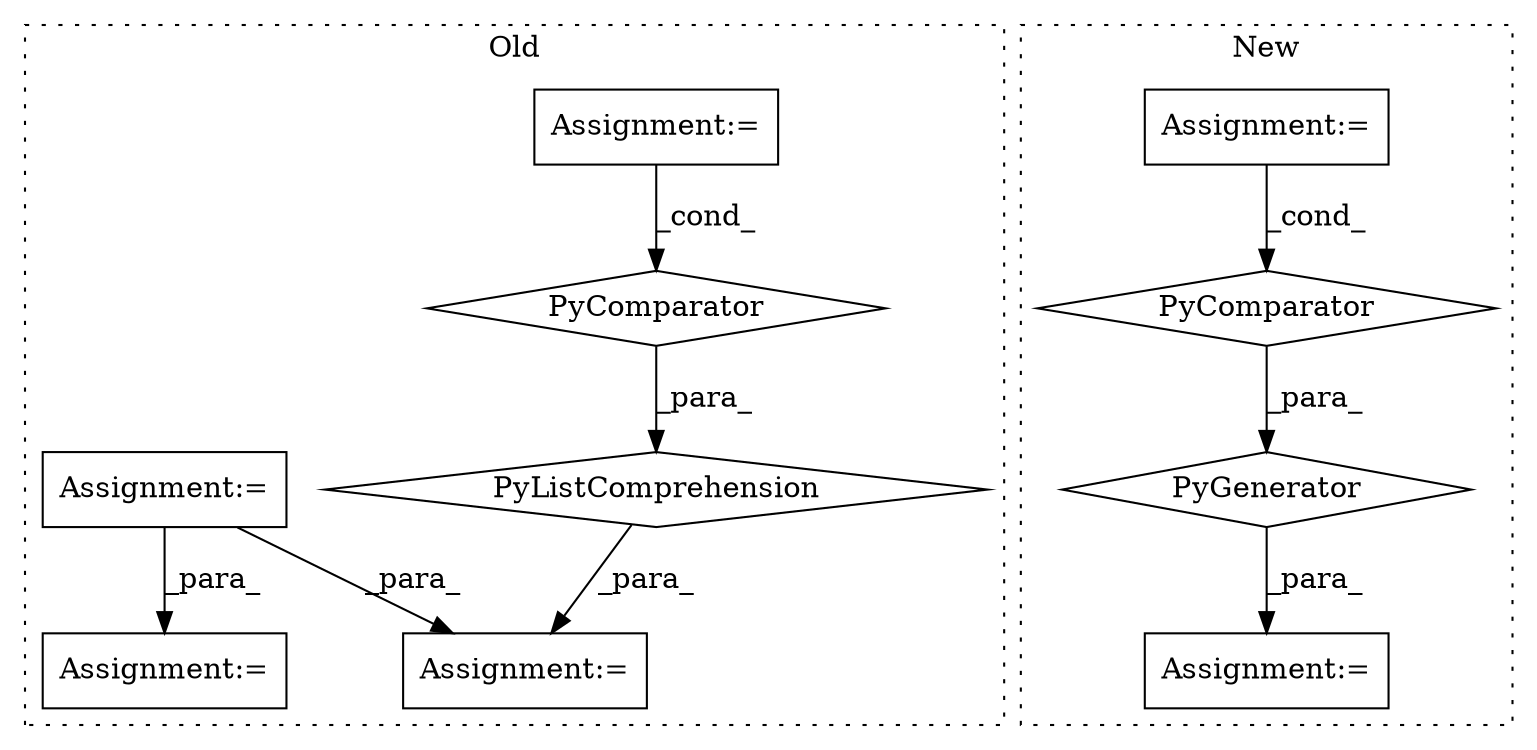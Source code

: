 digraph G {
subgraph cluster0 {
1 [label="PyListComprehension" a="109" s="2540" l="235" shape="diamond"];
3 [label="PyComparator" a="113" s="2713" l="54" shape="diamond"];
6 [label="Assignment:=" a="7" s="2713" l="54" shape="box"];
8 [label="Assignment:=" a="7" s="2780" l="1" shape="box"];
9 [label="Assignment:=" a="7" s="2374" l="1" shape="box"];
10 [label="Assignment:=" a="7" s="2475" l="1" shape="box"];
label = "Old";
style="dotted";
}
subgraph cluster1 {
2 [label="PyGenerator" a="107" s="2855" l="118" shape="diamond"];
4 [label="PyComparator" a="113" s="2928" l="39" shape="diamond"];
5 [label="Assignment:=" a="7" s="2928" l="39" shape="box"];
7 [label="Assignment:=" a="7" s="3134" l="1" shape="box"];
label = "New";
style="dotted";
}
1 -> 8 [label="_para_"];
2 -> 7 [label="_para_"];
3 -> 1 [label="_para_"];
4 -> 2 [label="_para_"];
5 -> 4 [label="_cond_"];
6 -> 3 [label="_cond_"];
9 -> 8 [label="_para_"];
9 -> 10 [label="_para_"];
}